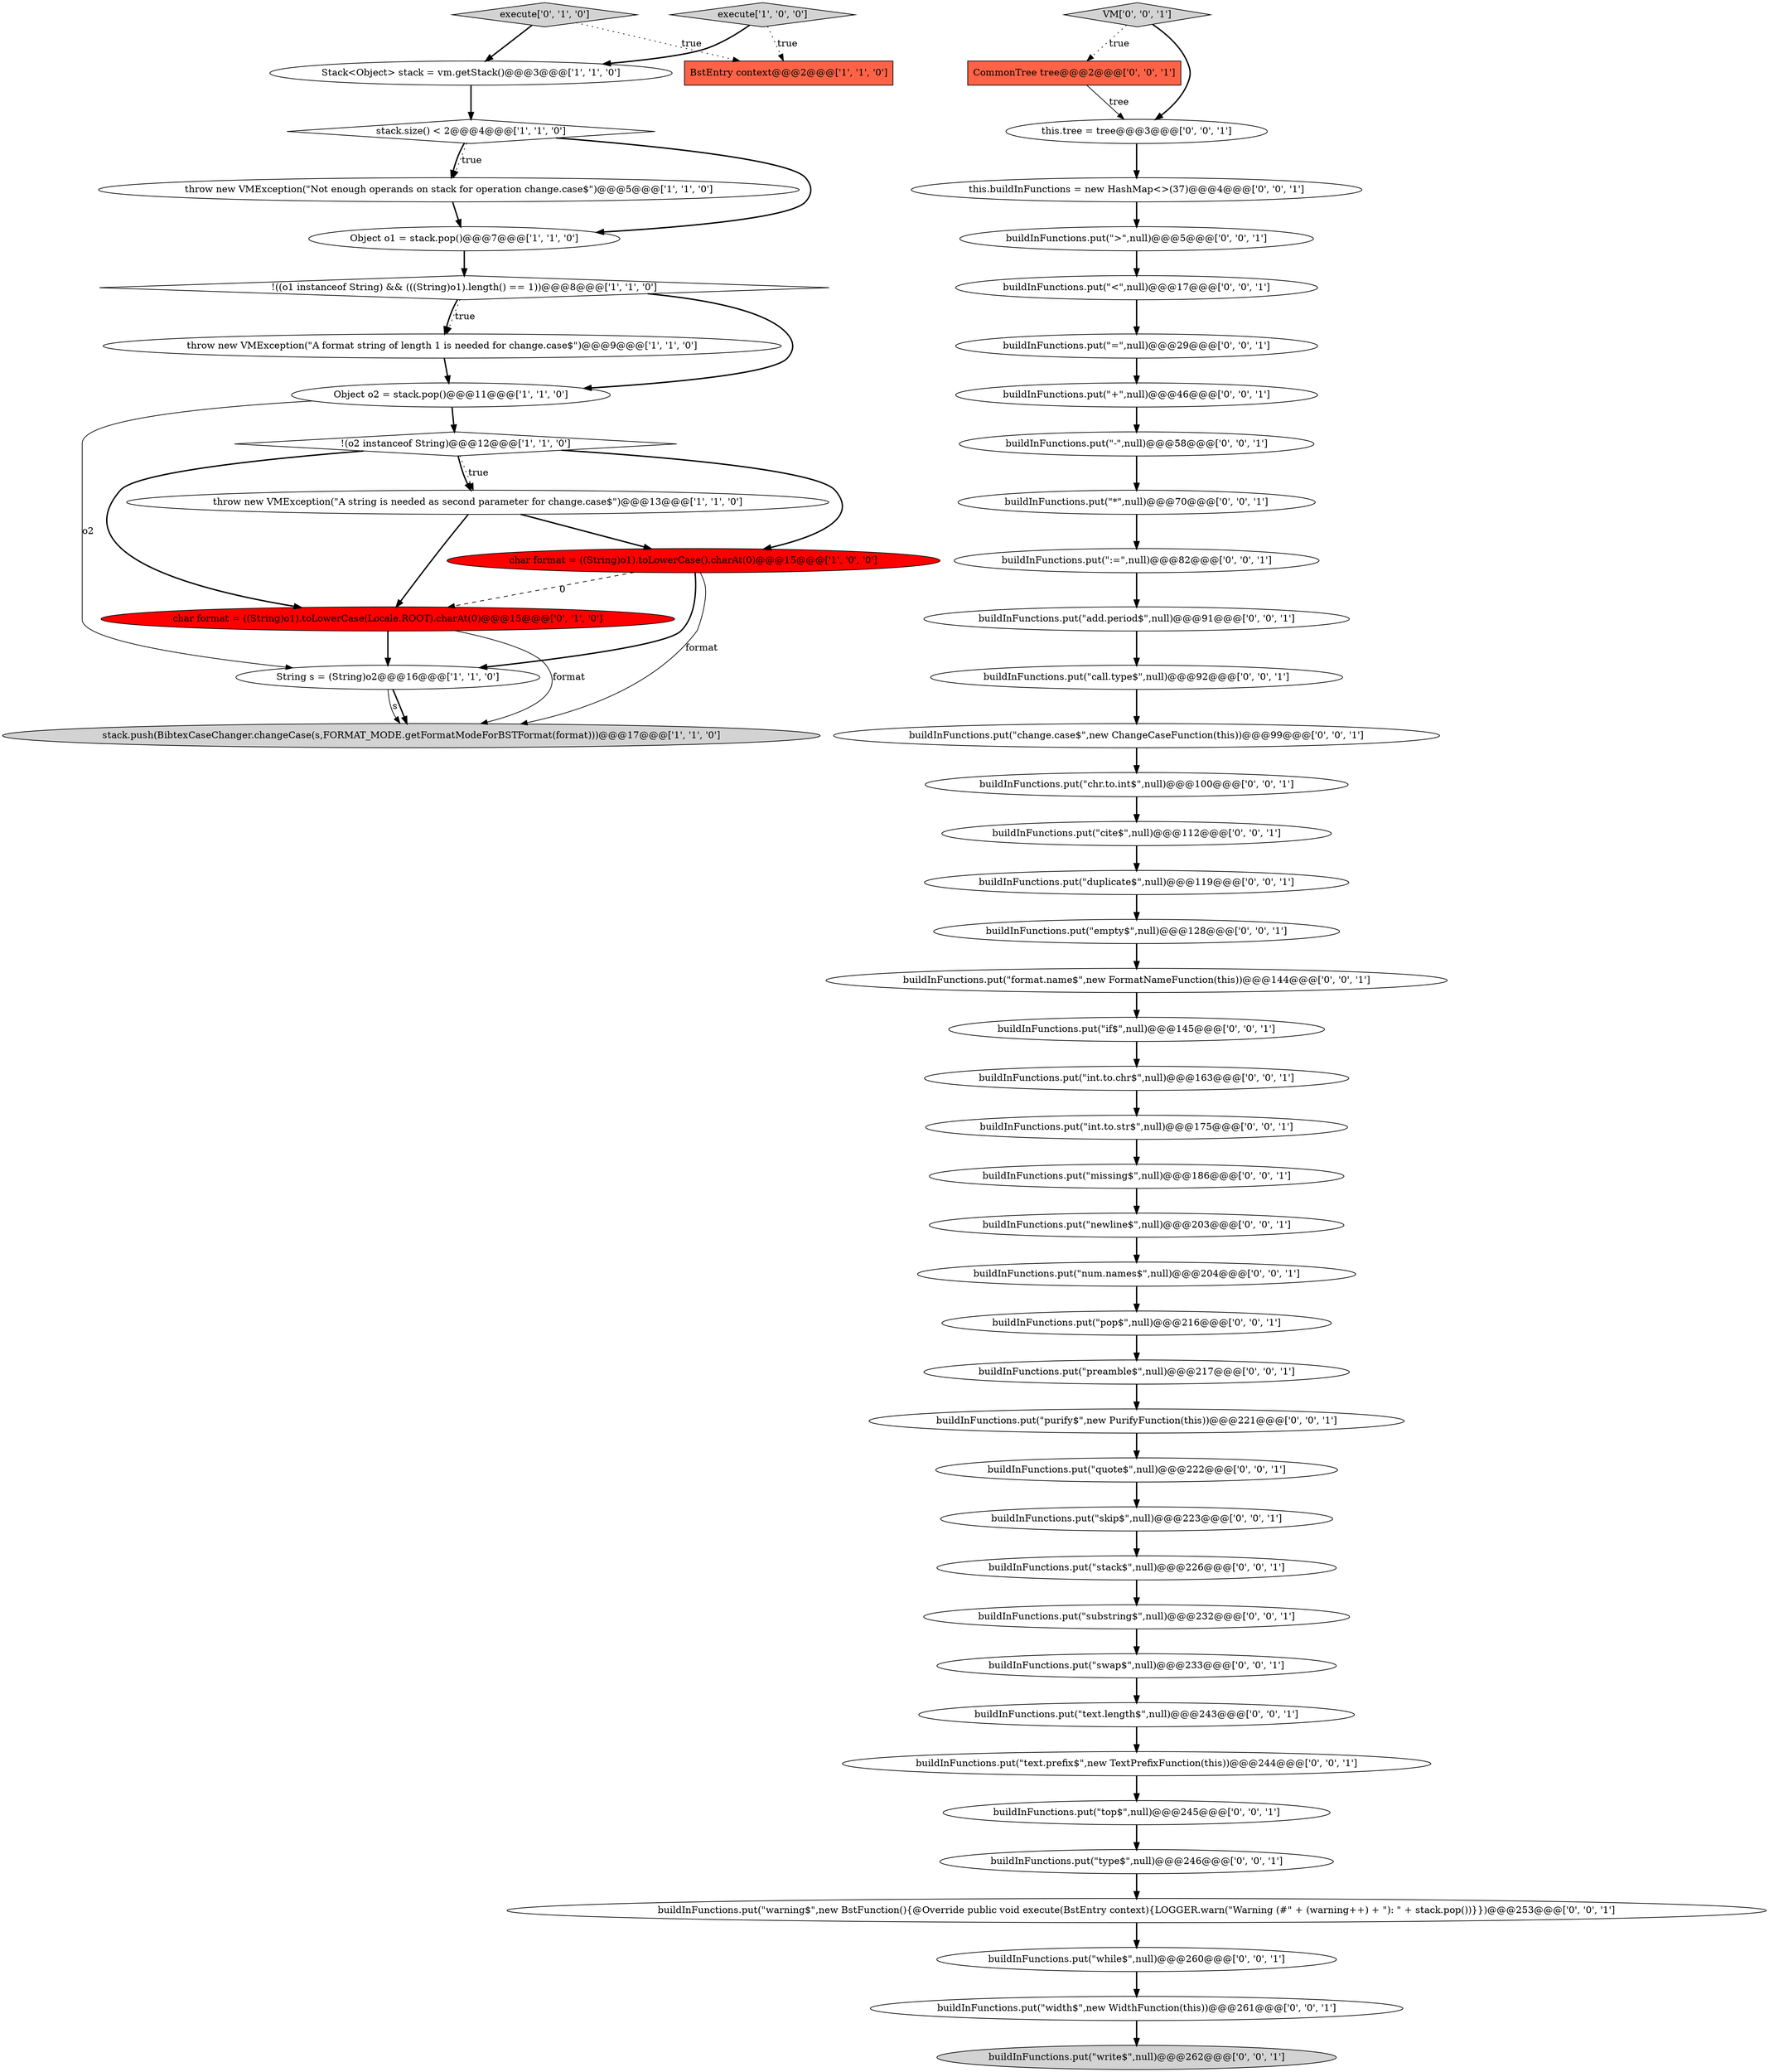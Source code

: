 digraph {
4 [style = filled, label = "char format = ((String)o1).toLowerCase().charAt(0)@@@15@@@['1', '0', '0']", fillcolor = red, shape = ellipse image = "AAA1AAABBB1BBB"];
49 [style = filled, label = "buildInFunctions.put(\"int.to.chr$\",null)@@@163@@@['0', '0', '1']", fillcolor = white, shape = ellipse image = "AAA0AAABBB3BBB"];
52 [style = filled, label = "buildInFunctions.put(\"cite$\",null)@@@112@@@['0', '0', '1']", fillcolor = white, shape = ellipse image = "AAA0AAABBB3BBB"];
31 [style = filled, label = "buildInFunctions.put(\"pop$\",null)@@@216@@@['0', '0', '1']", fillcolor = white, shape = ellipse image = "AAA0AAABBB3BBB"];
12 [style = filled, label = "Stack<Object> stack = vm.getStack()@@@3@@@['1', '1', '0']", fillcolor = white, shape = ellipse image = "AAA0AAABBB1BBB"];
37 [style = filled, label = "buildInFunctions.put(\"if$\",null)@@@145@@@['0', '0', '1']", fillcolor = white, shape = ellipse image = "AAA0AAABBB3BBB"];
23 [style = filled, label = "buildInFunctions.put(\">\",null)@@@5@@@['0', '0', '1']", fillcolor = white, shape = ellipse image = "AAA0AAABBB3BBB"];
24 [style = filled, label = "buildInFunctions.put(\"missing$\",null)@@@186@@@['0', '0', '1']", fillcolor = white, shape = ellipse image = "AAA0AAABBB3BBB"];
5 [style = filled, label = "String s = (String)o2@@@16@@@['1', '1', '0']", fillcolor = white, shape = ellipse image = "AAA0AAABBB1BBB"];
15 [style = filled, label = "char format = ((String)o1).toLowerCase(Locale.ROOT).charAt(0)@@@15@@@['0', '1', '0']", fillcolor = red, shape = ellipse image = "AAA1AAABBB2BBB"];
6 [style = filled, label = "!(o2 instanceof String)@@@12@@@['1', '1', '0']", fillcolor = white, shape = diamond image = "AAA0AAABBB1BBB"];
44 [style = filled, label = "buildInFunctions.put(\"=\",null)@@@29@@@['0', '0', '1']", fillcolor = white, shape = ellipse image = "AAA0AAABBB3BBB"];
17 [style = filled, label = "VM['0', '0', '1']", fillcolor = lightgray, shape = diamond image = "AAA0AAABBB3BBB"];
50 [style = filled, label = "buildInFunctions.put(\"newline$\",null)@@@203@@@['0', '0', '1']", fillcolor = white, shape = ellipse image = "AAA0AAABBB3BBB"];
27 [style = filled, label = "buildInFunctions.put(\"stack$\",null)@@@226@@@['0', '0', '1']", fillcolor = white, shape = ellipse image = "AAA0AAABBB3BBB"];
26 [style = filled, label = "this.buildInFunctions = new HashMap<>(37)@@@4@@@['0', '0', '1']", fillcolor = white, shape = ellipse image = "AAA0AAABBB3BBB"];
45 [style = filled, label = "buildInFunctions.put(\"change.case$\",new ChangeCaseFunction(this))@@@99@@@['0', '0', '1']", fillcolor = white, shape = ellipse image = "AAA0AAABBB3BBB"];
40 [style = filled, label = "buildInFunctions.put(\"-\",null)@@@58@@@['0', '0', '1']", fillcolor = white, shape = ellipse image = "AAA0AAABBB3BBB"];
35 [style = filled, label = "buildInFunctions.put(\"text.prefix$\",new TextPrefixFunction(this))@@@244@@@['0', '0', '1']", fillcolor = white, shape = ellipse image = "AAA0AAABBB3BBB"];
19 [style = filled, label = "buildInFunctions.put(\"chr.to.int$\",null)@@@100@@@['0', '0', '1']", fillcolor = white, shape = ellipse image = "AAA0AAABBB3BBB"];
0 [style = filled, label = "throw new VMException(\"A format string of length 1 is needed for change.case$\")@@@9@@@['1', '1', '0']", fillcolor = white, shape = ellipse image = "AAA0AAABBB1BBB"];
11 [style = filled, label = "throw new VMException(\"A string is needed as second parameter for change.case$\")@@@13@@@['1', '1', '0']", fillcolor = white, shape = ellipse image = "AAA0AAABBB1BBB"];
53 [style = filled, label = "buildInFunctions.put(\"preamble$\",null)@@@217@@@['0', '0', '1']", fillcolor = white, shape = ellipse image = "AAA0AAABBB3BBB"];
9 [style = filled, label = "BstEntry context@@@2@@@['1', '1', '0']", fillcolor = tomato, shape = box image = "AAA0AAABBB1BBB"];
56 [style = filled, label = "buildInFunctions.put(\"text.length$\",null)@@@243@@@['0', '0', '1']", fillcolor = white, shape = ellipse image = "AAA0AAABBB3BBB"];
28 [style = filled, label = "buildInFunctions.put(\"num.names$\",null)@@@204@@@['0', '0', '1']", fillcolor = white, shape = ellipse image = "AAA0AAABBB3BBB"];
34 [style = filled, label = "buildInFunctions.put(\"<\",null)@@@17@@@['0', '0', '1']", fillcolor = white, shape = ellipse image = "AAA0AAABBB3BBB"];
39 [style = filled, label = "buildInFunctions.put(\"write$\",null)@@@262@@@['0', '0', '1']", fillcolor = lightgray, shape = ellipse image = "AAA0AAABBB3BBB"];
25 [style = filled, label = "buildInFunctions.put(\"+\",null)@@@46@@@['0', '0', '1']", fillcolor = white, shape = ellipse image = "AAA0AAABBB3BBB"];
3 [style = filled, label = "throw new VMException(\"Not enough operands on stack for operation change.case$\")@@@5@@@['1', '1', '0']", fillcolor = white, shape = ellipse image = "AAA0AAABBB1BBB"];
20 [style = filled, label = "buildInFunctions.put(\"width$\",new WidthFunction(this))@@@261@@@['0', '0', '1']", fillcolor = white, shape = ellipse image = "AAA0AAABBB3BBB"];
14 [style = filled, label = "execute['0', '1', '0']", fillcolor = lightgray, shape = diamond image = "AAA0AAABBB2BBB"];
51 [style = filled, label = "CommonTree tree@@@2@@@['0', '0', '1']", fillcolor = tomato, shape = box image = "AAA0AAABBB3BBB"];
7 [style = filled, label = "!((o1 instanceof String) && (((String)o1).length() == 1))@@@8@@@['1', '1', '0']", fillcolor = white, shape = diamond image = "AAA0AAABBB1BBB"];
18 [style = filled, label = "buildInFunctions.put(\"call.type$\",null)@@@92@@@['0', '0', '1']", fillcolor = white, shape = ellipse image = "AAA0AAABBB3BBB"];
30 [style = filled, label = "buildInFunctions.put(\"add.period$\",null)@@@91@@@['0', '0', '1']", fillcolor = white, shape = ellipse image = "AAA0AAABBB3BBB"];
46 [style = filled, label = "buildInFunctions.put(\"empty$\",null)@@@128@@@['0', '0', '1']", fillcolor = white, shape = ellipse image = "AAA0AAABBB3BBB"];
36 [style = filled, label = "buildInFunctions.put(\"int.to.str$\",null)@@@175@@@['0', '0', '1']", fillcolor = white, shape = ellipse image = "AAA0AAABBB3BBB"];
29 [style = filled, label = "buildInFunctions.put(\"*\",null)@@@70@@@['0', '0', '1']", fillcolor = white, shape = ellipse image = "AAA0AAABBB3BBB"];
43 [style = filled, label = "buildInFunctions.put(\"while$\",null)@@@260@@@['0', '0', '1']", fillcolor = white, shape = ellipse image = "AAA0AAABBB3BBB"];
54 [style = filled, label = "buildInFunctions.put(\":=\",null)@@@82@@@['0', '0', '1']", fillcolor = white, shape = ellipse image = "AAA0AAABBB3BBB"];
10 [style = filled, label = "execute['1', '0', '0']", fillcolor = lightgray, shape = diamond image = "AAA0AAABBB1BBB"];
41 [style = filled, label = "buildInFunctions.put(\"top$\",null)@@@245@@@['0', '0', '1']", fillcolor = white, shape = ellipse image = "AAA0AAABBB3BBB"];
48 [style = filled, label = "buildInFunctions.put(\"duplicate$\",null)@@@119@@@['0', '0', '1']", fillcolor = white, shape = ellipse image = "AAA0AAABBB3BBB"];
47 [style = filled, label = "this.tree = tree@@@3@@@['0', '0', '1']", fillcolor = white, shape = ellipse image = "AAA0AAABBB3BBB"];
33 [style = filled, label = "buildInFunctions.put(\"substring$\",null)@@@232@@@['0', '0', '1']", fillcolor = white, shape = ellipse image = "AAA0AAABBB3BBB"];
38 [style = filled, label = "buildInFunctions.put(\"swap$\",null)@@@233@@@['0', '0', '1']", fillcolor = white, shape = ellipse image = "AAA0AAABBB3BBB"];
42 [style = filled, label = "buildInFunctions.put(\"warning$\",new BstFunction(){@Override public void execute(BstEntry context){LOGGER.warn(\"Warning (#\" + (warning++) + \"): \" + stack.pop())}})@@@253@@@['0', '0', '1']", fillcolor = white, shape = ellipse image = "AAA0AAABBB3BBB"];
21 [style = filled, label = "buildInFunctions.put(\"purify$\",new PurifyFunction(this))@@@221@@@['0', '0', '1']", fillcolor = white, shape = ellipse image = "AAA0AAABBB3BBB"];
1 [style = filled, label = "stack.size() < 2@@@4@@@['1', '1', '0']", fillcolor = white, shape = diamond image = "AAA0AAABBB1BBB"];
2 [style = filled, label = "stack.push(BibtexCaseChanger.changeCase(s,FORMAT_MODE.getFormatModeForBSTFormat(format)))@@@17@@@['1', '1', '0']", fillcolor = lightgray, shape = ellipse image = "AAA0AAABBB1BBB"];
55 [style = filled, label = "buildInFunctions.put(\"quote$\",null)@@@222@@@['0', '0', '1']", fillcolor = white, shape = ellipse image = "AAA0AAABBB3BBB"];
13 [style = filled, label = "Object o2 = stack.pop()@@@11@@@['1', '1', '0']", fillcolor = white, shape = ellipse image = "AAA0AAABBB1BBB"];
32 [style = filled, label = "buildInFunctions.put(\"type$\",null)@@@246@@@['0', '0', '1']", fillcolor = white, shape = ellipse image = "AAA0AAABBB3BBB"];
16 [style = filled, label = "buildInFunctions.put(\"skip$\",null)@@@223@@@['0', '0', '1']", fillcolor = white, shape = ellipse image = "AAA0AAABBB3BBB"];
8 [style = filled, label = "Object o1 = stack.pop()@@@7@@@['1', '1', '0']", fillcolor = white, shape = ellipse image = "AAA0AAABBB1BBB"];
22 [style = filled, label = "buildInFunctions.put(\"format.name$\",new FormatNameFunction(this))@@@144@@@['0', '0', '1']", fillcolor = white, shape = ellipse image = "AAA0AAABBB3BBB"];
7->13 [style = bold, label=""];
41->32 [style = bold, label=""];
1->8 [style = bold, label=""];
42->43 [style = bold, label=""];
5->2 [style = solid, label="s"];
0->13 [style = bold, label=""];
16->27 [style = bold, label=""];
37->49 [style = bold, label=""];
35->41 [style = bold, label=""];
22->37 [style = bold, label=""];
53->21 [style = bold, label=""];
17->47 [style = bold, label=""];
28->31 [style = bold, label=""];
11->4 [style = bold, label=""];
43->20 [style = bold, label=""];
1->3 [style = bold, label=""];
17->51 [style = dotted, label="true"];
54->30 [style = bold, label=""];
7->0 [style = bold, label=""];
7->0 [style = dotted, label="true"];
49->36 [style = bold, label=""];
12->1 [style = bold, label=""];
30->18 [style = bold, label=""];
10->9 [style = dotted, label="true"];
29->54 [style = bold, label=""];
18->45 [style = bold, label=""];
4->2 [style = solid, label="format"];
50->28 [style = bold, label=""];
11->15 [style = bold, label=""];
15->5 [style = bold, label=""];
6->15 [style = bold, label=""];
8->7 [style = bold, label=""];
56->35 [style = bold, label=""];
48->46 [style = bold, label=""];
1->3 [style = dotted, label="true"];
21->55 [style = bold, label=""];
6->4 [style = bold, label=""];
5->2 [style = bold, label=""];
36->24 [style = bold, label=""];
45->19 [style = bold, label=""];
10->12 [style = bold, label=""];
4->15 [style = dashed, label="0"];
3->8 [style = bold, label=""];
6->11 [style = bold, label=""];
26->23 [style = bold, label=""];
47->26 [style = bold, label=""];
14->12 [style = bold, label=""];
52->48 [style = bold, label=""];
34->44 [style = bold, label=""];
46->22 [style = bold, label=""];
31->53 [style = bold, label=""];
38->56 [style = bold, label=""];
23->34 [style = bold, label=""];
20->39 [style = bold, label=""];
13->5 [style = solid, label="o2"];
51->47 [style = solid, label="tree"];
44->25 [style = bold, label=""];
33->38 [style = bold, label=""];
24->50 [style = bold, label=""];
55->16 [style = bold, label=""];
27->33 [style = bold, label=""];
13->6 [style = bold, label=""];
6->11 [style = dotted, label="true"];
14->9 [style = dotted, label="true"];
32->42 [style = bold, label=""];
4->5 [style = bold, label=""];
15->2 [style = solid, label="format"];
25->40 [style = bold, label=""];
19->52 [style = bold, label=""];
40->29 [style = bold, label=""];
}
